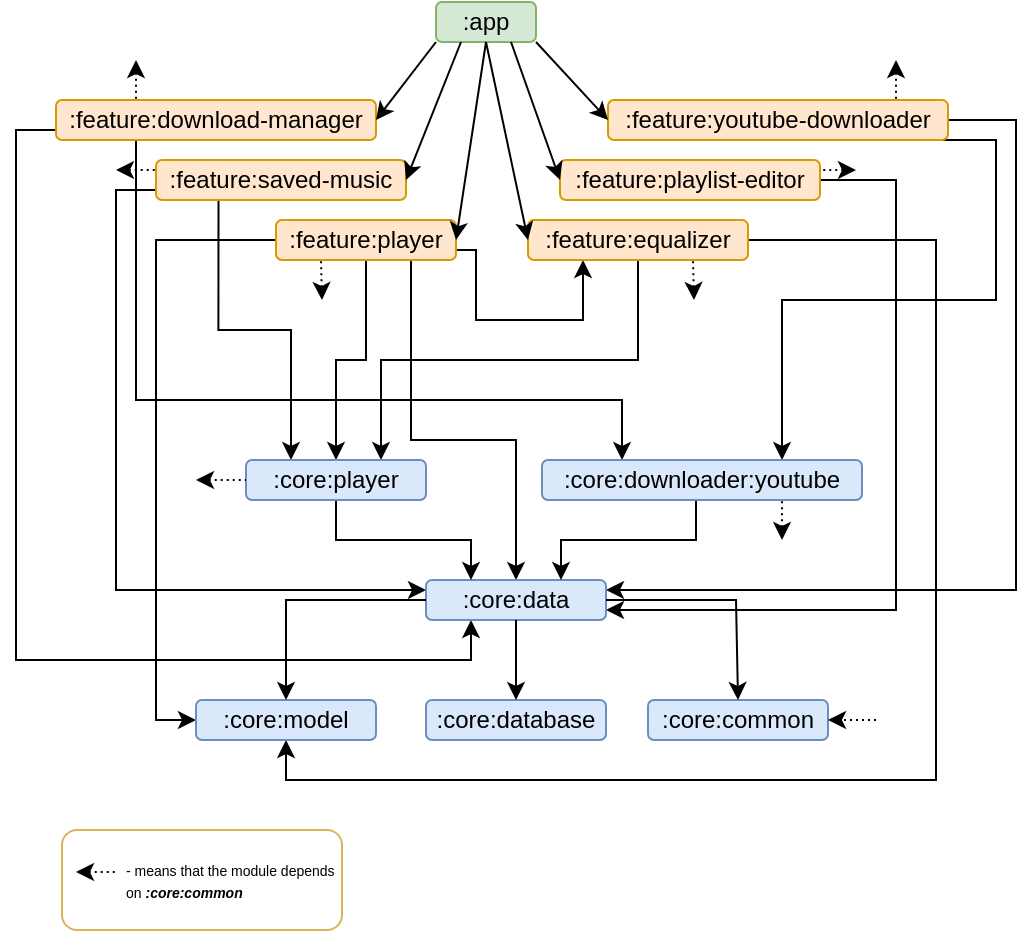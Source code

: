 <mxfile version="21.1.2" type="device">
  <diagram name="Page-1" id="3Qb1NAZS_UaSU_KhE307">
    <mxGraphModel dx="810" dy="473" grid="0" gridSize="10" guides="1" tooltips="1" connect="1" arrows="1" fold="1" page="1" pageScale="1" pageWidth="850" pageHeight="1100" math="0" shadow="0">
      <root>
        <mxCell id="0" />
        <mxCell id="1" parent="0" />
        <mxCell id="hYAwL6fcFni5QZWfqqvK-1" value=":app" style="rounded=1;whiteSpace=wrap;html=1;fillColor=#d5e8d4;strokeColor=#82b366;" parent="1" vertex="1">
          <mxGeometry x="410" y="231" width="50" height="20" as="geometry" />
        </mxCell>
        <mxCell id="hYAwL6fcFni5QZWfqqvK-45" style="edgeStyle=orthogonalEdgeStyle;rounded=0;orthogonalLoop=1;jettySize=auto;html=1;exitX=0;exitY=0.75;exitDx=0;exitDy=0;entryX=0;entryY=0.25;entryDx=0;entryDy=0;" parent="1" source="hYAwL6fcFni5QZWfqqvK-2" target="hYAwL6fcFni5QZWfqqvK-20" edge="1">
          <mxGeometry relative="1" as="geometry" />
        </mxCell>
        <mxCell id="hYAwL6fcFni5QZWfqqvK-47" style="edgeStyle=orthogonalEdgeStyle;rounded=0;orthogonalLoop=1;jettySize=auto;html=1;exitX=0.25;exitY=1;exitDx=0;exitDy=0;entryX=0.25;entryY=0;entryDx=0;entryDy=0;" parent="1" source="hYAwL6fcFni5QZWfqqvK-2" target="hYAwL6fcFni5QZWfqqvK-24" edge="1">
          <mxGeometry relative="1" as="geometry" />
        </mxCell>
        <mxCell id="hYAwL6fcFni5QZWfqqvK-2" value=":feature:saved-music" style="rounded=1;whiteSpace=wrap;html=1;fillColor=#ffe6cc;strokeColor=#d79b00;" parent="1" vertex="1">
          <mxGeometry x="270" y="310" width="125" height="20" as="geometry" />
        </mxCell>
        <mxCell id="hYAwL6fcFni5QZWfqqvK-39" style="edgeStyle=orthogonalEdgeStyle;rounded=0;orthogonalLoop=1;jettySize=auto;html=1;exitX=0.75;exitY=1;exitDx=0;exitDy=0;entryX=0.75;entryY=0;entryDx=0;entryDy=0;" parent="1" source="hYAwL6fcFni5QZWfqqvK-3" target="hYAwL6fcFni5QZWfqqvK-22" edge="1">
          <mxGeometry relative="1" as="geometry">
            <Array as="points">
              <mxPoint x="690" y="300" />
              <mxPoint x="690" y="380" />
              <mxPoint x="583" y="380" />
            </Array>
          </mxGeometry>
        </mxCell>
        <mxCell id="hYAwL6fcFni5QZWfqqvK-41" style="edgeStyle=orthogonalEdgeStyle;rounded=0;orthogonalLoop=1;jettySize=auto;html=1;exitX=1;exitY=0.5;exitDx=0;exitDy=0;entryX=1;entryY=0.25;entryDx=0;entryDy=0;" parent="1" source="hYAwL6fcFni5QZWfqqvK-3" target="hYAwL6fcFni5QZWfqqvK-20" edge="1">
          <mxGeometry relative="1" as="geometry">
            <Array as="points">
              <mxPoint x="700" y="290" />
              <mxPoint x="700" y="525" />
            </Array>
          </mxGeometry>
        </mxCell>
        <mxCell id="hYAwL6fcFni5QZWfqqvK-3" value=":feature:youtube-downloader" style="rounded=1;whiteSpace=wrap;html=1;fillColor=#ffe6cc;strokeColor=#d79b00;" parent="1" vertex="1">
          <mxGeometry x="496" y="280" width="170" height="20" as="geometry" />
        </mxCell>
        <mxCell id="hYAwL6fcFni5QZWfqqvK-48" style="edgeStyle=orthogonalEdgeStyle;rounded=0;orthogonalLoop=1;jettySize=auto;html=1;exitX=0.5;exitY=1;exitDx=0;exitDy=0;entryX=0.5;entryY=0;entryDx=0;entryDy=0;" parent="1" source="hYAwL6fcFni5QZWfqqvK-4" target="hYAwL6fcFni5QZWfqqvK-24" edge="1">
          <mxGeometry relative="1" as="geometry" />
        </mxCell>
        <mxCell id="hYAwL6fcFni5QZWfqqvK-49" style="edgeStyle=orthogonalEdgeStyle;rounded=0;orthogonalLoop=1;jettySize=auto;html=1;exitX=0.75;exitY=1;exitDx=0;exitDy=0;entryX=0.5;entryY=0;entryDx=0;entryDy=0;" parent="1" source="hYAwL6fcFni5QZWfqqvK-4" target="hYAwL6fcFni5QZWfqqvK-20" edge="1">
          <mxGeometry relative="1" as="geometry">
            <Array as="points">
              <mxPoint x="398" y="450" />
              <mxPoint x="450" y="450" />
            </Array>
          </mxGeometry>
        </mxCell>
        <mxCell id="hYAwL6fcFni5QZWfqqvK-50" style="edgeStyle=orthogonalEdgeStyle;rounded=0;orthogonalLoop=1;jettySize=auto;html=1;exitX=1;exitY=0.75;exitDx=0;exitDy=0;entryX=0.25;entryY=1;entryDx=0;entryDy=0;" parent="1" source="hYAwL6fcFni5QZWfqqvK-4" target="hYAwL6fcFni5QZWfqqvK-6" edge="1">
          <mxGeometry relative="1" as="geometry">
            <Array as="points">
              <mxPoint x="430" y="355" />
              <mxPoint x="430" y="390" />
              <mxPoint x="484" y="390" />
            </Array>
          </mxGeometry>
        </mxCell>
        <mxCell id="hYAwL6fcFni5QZWfqqvK-68" style="edgeStyle=orthogonalEdgeStyle;rounded=0;orthogonalLoop=1;jettySize=auto;html=1;exitX=0;exitY=0.5;exitDx=0;exitDy=0;entryX=0;entryY=0.5;entryDx=0;entryDy=0;" parent="1" source="hYAwL6fcFni5QZWfqqvK-4" target="hYAwL6fcFni5QZWfqqvK-23" edge="1">
          <mxGeometry relative="1" as="geometry" />
        </mxCell>
        <mxCell id="hYAwL6fcFni5QZWfqqvK-4" value=":feature:player" style="rounded=1;whiteSpace=wrap;html=1;fillColor=#ffe6cc;strokeColor=#d79b00;" parent="1" vertex="1">
          <mxGeometry x="330" y="340" width="90" height="20" as="geometry" />
        </mxCell>
        <mxCell id="hYAwL6fcFni5QZWfqqvK-43" style="edgeStyle=orthogonalEdgeStyle;rounded=0;orthogonalLoop=1;jettySize=auto;html=1;exitX=1;exitY=0.5;exitDx=0;exitDy=0;entryX=1;entryY=0.75;entryDx=0;entryDy=0;" parent="1" source="hYAwL6fcFni5QZWfqqvK-5" target="hYAwL6fcFni5QZWfqqvK-20" edge="1">
          <mxGeometry relative="1" as="geometry">
            <Array as="points">
              <mxPoint x="640" y="320" />
              <mxPoint x="640" y="535" />
            </Array>
          </mxGeometry>
        </mxCell>
        <mxCell id="hYAwL6fcFni5QZWfqqvK-5" value=":feature:playlist-editor" style="rounded=1;whiteSpace=wrap;html=1;fillColor=#ffe6cc;strokeColor=#d79b00;" parent="1" vertex="1">
          <mxGeometry x="472" y="310" width="130" height="20" as="geometry" />
        </mxCell>
        <mxCell id="hYAwL6fcFni5QZWfqqvK-64" style="edgeStyle=orthogonalEdgeStyle;rounded=0;orthogonalLoop=1;jettySize=auto;html=1;exitX=0.5;exitY=1;exitDx=0;exitDy=0;entryX=0.75;entryY=0;entryDx=0;entryDy=0;" parent="1" source="hYAwL6fcFni5QZWfqqvK-6" target="hYAwL6fcFni5QZWfqqvK-24" edge="1">
          <mxGeometry relative="1" as="geometry" />
        </mxCell>
        <mxCell id="hYAwL6fcFni5QZWfqqvK-65" style="edgeStyle=orthogonalEdgeStyle;rounded=0;orthogonalLoop=1;jettySize=auto;html=1;exitX=1;exitY=0.5;exitDx=0;exitDy=0;entryX=0.5;entryY=1;entryDx=0;entryDy=0;" parent="1" source="hYAwL6fcFni5QZWfqqvK-6" target="hYAwL6fcFni5QZWfqqvK-23" edge="1">
          <mxGeometry relative="1" as="geometry">
            <Array as="points">
              <mxPoint x="660" y="350" />
              <mxPoint x="660" y="620" />
              <mxPoint x="335" y="620" />
            </Array>
          </mxGeometry>
        </mxCell>
        <mxCell id="hYAwL6fcFni5QZWfqqvK-6" value=":feature:equalizer" style="rounded=1;whiteSpace=wrap;html=1;fillColor=#ffe6cc;strokeColor=#d79b00;" parent="1" vertex="1">
          <mxGeometry x="456" y="340" width="110" height="20" as="geometry" />
        </mxCell>
        <mxCell id="hYAwL6fcFni5QZWfqqvK-51" style="edgeStyle=orthogonalEdgeStyle;rounded=0;orthogonalLoop=1;jettySize=auto;html=1;exitX=0;exitY=0.75;exitDx=0;exitDy=0;entryX=0.25;entryY=1;entryDx=0;entryDy=0;" parent="1" source="hYAwL6fcFni5QZWfqqvK-7" target="hYAwL6fcFni5QZWfqqvK-20" edge="1">
          <mxGeometry relative="1" as="geometry" />
        </mxCell>
        <mxCell id="hYAwL6fcFni5QZWfqqvK-52" style="edgeStyle=orthogonalEdgeStyle;rounded=0;orthogonalLoop=1;jettySize=auto;html=1;exitX=0.25;exitY=1;exitDx=0;exitDy=0;entryX=0.25;entryY=0;entryDx=0;entryDy=0;" parent="1" source="hYAwL6fcFni5QZWfqqvK-7" target="hYAwL6fcFni5QZWfqqvK-22" edge="1">
          <mxGeometry relative="1" as="geometry">
            <Array as="points">
              <mxPoint x="260" y="430" />
              <mxPoint x="503" y="430" />
            </Array>
          </mxGeometry>
        </mxCell>
        <mxCell id="hYAwL6fcFni5QZWfqqvK-7" value=":feature:download-manager" style="rounded=1;whiteSpace=wrap;html=1;fillColor=#ffe6cc;strokeColor=#d79b00;" parent="1" vertex="1">
          <mxGeometry x="220" y="280" width="160" height="20" as="geometry" />
        </mxCell>
        <mxCell id="hYAwL6fcFni5QZWfqqvK-13" value="" style="endArrow=classic;html=1;rounded=0;exitX=0;exitY=1;exitDx=0;exitDy=0;entryX=1;entryY=0.5;entryDx=0;entryDy=0;" parent="1" source="hYAwL6fcFni5QZWfqqvK-1" target="hYAwL6fcFni5QZWfqqvK-7" edge="1">
          <mxGeometry width="50" height="50" relative="1" as="geometry">
            <mxPoint x="450" y="330" as="sourcePoint" />
            <mxPoint x="500" y="280" as="targetPoint" />
          </mxGeometry>
        </mxCell>
        <mxCell id="hYAwL6fcFni5QZWfqqvK-14" value="" style="endArrow=classic;html=1;rounded=0;exitX=1;exitY=1;exitDx=0;exitDy=0;entryX=0;entryY=0.5;entryDx=0;entryDy=0;" parent="1" source="hYAwL6fcFni5QZWfqqvK-1" target="hYAwL6fcFni5QZWfqqvK-3" edge="1">
          <mxGeometry width="50" height="50" relative="1" as="geometry">
            <mxPoint x="450" y="330" as="sourcePoint" />
            <mxPoint x="500" y="280" as="targetPoint" />
          </mxGeometry>
        </mxCell>
        <mxCell id="hYAwL6fcFni5QZWfqqvK-15" value="" style="endArrow=classic;html=1;rounded=0;exitX=0.25;exitY=1;exitDx=0;exitDy=0;entryX=1;entryY=0.5;entryDx=0;entryDy=0;" parent="1" source="hYAwL6fcFni5QZWfqqvK-1" target="hYAwL6fcFni5QZWfqqvK-2" edge="1">
          <mxGeometry width="50" height="50" relative="1" as="geometry">
            <mxPoint x="450" y="330" as="sourcePoint" />
            <mxPoint x="500" y="280" as="targetPoint" />
          </mxGeometry>
        </mxCell>
        <mxCell id="hYAwL6fcFni5QZWfqqvK-16" value="" style="endArrow=classic;html=1;rounded=0;exitX=0.75;exitY=1;exitDx=0;exitDy=0;entryX=0;entryY=0.5;entryDx=0;entryDy=0;" parent="1" source="hYAwL6fcFni5QZWfqqvK-1" target="hYAwL6fcFni5QZWfqqvK-5" edge="1">
          <mxGeometry width="50" height="50" relative="1" as="geometry">
            <mxPoint x="450" y="330" as="sourcePoint" />
            <mxPoint x="500" y="280" as="targetPoint" />
          </mxGeometry>
        </mxCell>
        <mxCell id="hYAwL6fcFni5QZWfqqvK-17" value="" style="endArrow=classic;html=1;rounded=0;exitX=0.5;exitY=1;exitDx=0;exitDy=0;entryX=1;entryY=0.5;entryDx=0;entryDy=0;" parent="1" source="hYAwL6fcFni5QZWfqqvK-1" target="hYAwL6fcFni5QZWfqqvK-4" edge="1">
          <mxGeometry width="50" height="50" relative="1" as="geometry">
            <mxPoint x="450" y="330" as="sourcePoint" />
            <mxPoint x="500" y="280" as="targetPoint" />
          </mxGeometry>
        </mxCell>
        <mxCell id="hYAwL6fcFni5QZWfqqvK-18" value="" style="endArrow=classic;html=1;rounded=0;exitX=0.5;exitY=1;exitDx=0;exitDy=0;entryX=0;entryY=0.5;entryDx=0;entryDy=0;" parent="1" source="hYAwL6fcFni5QZWfqqvK-1" target="hYAwL6fcFni5QZWfqqvK-6" edge="1">
          <mxGeometry width="50" height="50" relative="1" as="geometry">
            <mxPoint x="450" y="330" as="sourcePoint" />
            <mxPoint x="500" y="280" as="targetPoint" />
          </mxGeometry>
        </mxCell>
        <mxCell id="hYAwL6fcFni5QZWfqqvK-19" value=":core:common" style="rounded=1;whiteSpace=wrap;html=1;fillColor=#dae8fc;strokeColor=#6c8ebf;" parent="1" vertex="1">
          <mxGeometry x="516" y="580" width="90" height="20" as="geometry" />
        </mxCell>
        <mxCell id="hYAwL6fcFni5QZWfqqvK-20" value=":core:data" style="rounded=1;whiteSpace=wrap;html=1;fillColor=#dae8fc;strokeColor=#6c8ebf;" parent="1" vertex="1">
          <mxGeometry x="405" y="520" width="90" height="20" as="geometry" />
        </mxCell>
        <mxCell id="hYAwL6fcFni5QZWfqqvK-21" value=":core:database" style="rounded=1;whiteSpace=wrap;html=1;fillColor=#dae8fc;strokeColor=#6c8ebf;" parent="1" vertex="1">
          <mxGeometry x="405" y="580" width="90" height="20" as="geometry" />
        </mxCell>
        <mxCell id="hYAwL6fcFni5QZWfqqvK-31" style="edgeStyle=orthogonalEdgeStyle;rounded=0;orthogonalLoop=1;jettySize=auto;html=1;exitX=0.5;exitY=1;exitDx=0;exitDy=0;entryX=0.75;entryY=0;entryDx=0;entryDy=0;" parent="1" source="hYAwL6fcFni5QZWfqqvK-22" target="hYAwL6fcFni5QZWfqqvK-20" edge="1">
          <mxGeometry relative="1" as="geometry">
            <Array as="points">
              <mxPoint x="540" y="500" />
              <mxPoint x="472" y="500" />
            </Array>
          </mxGeometry>
        </mxCell>
        <mxCell id="hYAwL6fcFni5QZWfqqvK-22" value=":core:downloader:youtube" style="rounded=1;whiteSpace=wrap;html=1;fillColor=#dae8fc;strokeColor=#6c8ebf;" parent="1" vertex="1">
          <mxGeometry x="463" y="460" width="160" height="20" as="geometry" />
        </mxCell>
        <mxCell id="hYAwL6fcFni5QZWfqqvK-23" value=":core:model" style="rounded=1;whiteSpace=wrap;html=1;fillColor=#dae8fc;strokeColor=#6c8ebf;" parent="1" vertex="1">
          <mxGeometry x="290" y="580" width="90" height="20" as="geometry" />
        </mxCell>
        <mxCell id="hYAwL6fcFni5QZWfqqvK-30" style="edgeStyle=orthogonalEdgeStyle;rounded=0;orthogonalLoop=1;jettySize=auto;html=1;exitX=0.5;exitY=1;exitDx=0;exitDy=0;entryX=0.25;entryY=0;entryDx=0;entryDy=0;" parent="1" source="hYAwL6fcFni5QZWfqqvK-24" target="hYAwL6fcFni5QZWfqqvK-20" edge="1">
          <mxGeometry relative="1" as="geometry" />
        </mxCell>
        <mxCell id="hYAwL6fcFni5QZWfqqvK-24" value=":core:player" style="rounded=1;whiteSpace=wrap;html=1;fillColor=#dae8fc;strokeColor=#6c8ebf;" parent="1" vertex="1">
          <mxGeometry x="315" y="460" width="90" height="20" as="geometry" />
        </mxCell>
        <mxCell id="hYAwL6fcFni5QZWfqqvK-25" value="" style="endArrow=classic;html=1;rounded=0;exitX=0.5;exitY=1;exitDx=0;exitDy=0;entryX=0.5;entryY=0;entryDx=0;entryDy=0;" parent="1" source="hYAwL6fcFni5QZWfqqvK-20" target="hYAwL6fcFni5QZWfqqvK-21" edge="1">
          <mxGeometry width="50" height="50" relative="1" as="geometry">
            <mxPoint x="610" y="570" as="sourcePoint" />
            <mxPoint x="660" y="520" as="targetPoint" />
          </mxGeometry>
        </mxCell>
        <mxCell id="hYAwL6fcFni5QZWfqqvK-26" value="" style="endArrow=classic;html=1;rounded=0;exitX=1;exitY=0.5;exitDx=0;exitDy=0;entryX=0.5;entryY=0;entryDx=0;entryDy=0;" parent="1" source="hYAwL6fcFni5QZWfqqvK-20" target="hYAwL6fcFni5QZWfqqvK-19" edge="1">
          <mxGeometry width="50" height="50" relative="1" as="geometry">
            <mxPoint x="610" y="570" as="sourcePoint" />
            <mxPoint x="660" y="520" as="targetPoint" />
            <Array as="points">
              <mxPoint x="560" y="530" />
            </Array>
          </mxGeometry>
        </mxCell>
        <mxCell id="hYAwL6fcFni5QZWfqqvK-28" value="" style="endArrow=classic;html=1;rounded=0;exitX=0;exitY=0.5;exitDx=0;exitDy=0;entryX=0.5;entryY=0;entryDx=0;entryDy=0;" parent="1" source="hYAwL6fcFni5QZWfqqvK-20" target="hYAwL6fcFni5QZWfqqvK-23" edge="1">
          <mxGeometry width="50" height="50" relative="1" as="geometry">
            <mxPoint x="610" y="570" as="sourcePoint" />
            <mxPoint x="660" y="520" as="targetPoint" />
            <Array as="points">
              <mxPoint x="335" y="530" />
            </Array>
          </mxGeometry>
        </mxCell>
        <mxCell id="hYAwL6fcFni5QZWfqqvK-57" value="" style="endArrow=classic;html=1;rounded=0;entryX=1;entryY=0.5;entryDx=0;entryDy=0;dashed=1;dashPattern=1 2;strokeWidth=1;" parent="1" target="hYAwL6fcFni5QZWfqqvK-19" edge="1">
          <mxGeometry width="50" height="50" relative="1" as="geometry">
            <mxPoint x="630" y="590" as="sourcePoint" />
            <mxPoint x="680" y="565" as="targetPoint" />
          </mxGeometry>
        </mxCell>
        <mxCell id="hYAwL6fcFni5QZWfqqvK-59" value="" style="endArrow=none;html=1;rounded=0;entryX=0.75;entryY=1;entryDx=0;entryDy=0;dashed=1;dashPattern=1 2;strokeWidth=1;startArrow=classic;startFill=1;endFill=0;" parent="1" target="hYAwL6fcFni5QZWfqqvK-22" edge="1">
          <mxGeometry width="50" height="50" relative="1" as="geometry">
            <mxPoint x="583" y="500" as="sourcePoint" />
            <mxPoint x="590" y="500" as="targetPoint" />
          </mxGeometry>
        </mxCell>
        <mxCell id="hYAwL6fcFni5QZWfqqvK-61" value="" style="endArrow=none;html=1;rounded=0;entryX=0;entryY=0.5;entryDx=0;entryDy=0;dashed=1;dashPattern=1 2;strokeWidth=1;startArrow=classic;startFill=1;endFill=0;" parent="1" target="hYAwL6fcFni5QZWfqqvK-24" edge="1">
          <mxGeometry width="50" height="50" relative="1" as="geometry">
            <mxPoint x="290" y="470" as="sourcePoint" />
            <mxPoint x="288" y="480" as="targetPoint" />
          </mxGeometry>
        </mxCell>
        <mxCell id="hYAwL6fcFni5QZWfqqvK-62" value="" style="endArrow=none;html=1;rounded=0;dashed=1;dashPattern=1 2;strokeWidth=1;startArrow=classic;startFill=1;endFill=0;" parent="1" edge="1">
          <mxGeometry width="50" height="50" relative="1" as="geometry">
            <mxPoint x="260" y="260" as="sourcePoint" />
            <mxPoint x="260" y="280" as="targetPoint" />
          </mxGeometry>
        </mxCell>
        <mxCell id="hYAwL6fcFni5QZWfqqvK-63" value="" style="endArrow=none;html=1;rounded=0;dashed=1;dashPattern=1 2;strokeWidth=1;startArrow=classic;startFill=1;endFill=0;" parent="1" edge="1">
          <mxGeometry width="50" height="50" relative="1" as="geometry">
            <mxPoint x="640" y="260" as="sourcePoint" />
            <mxPoint x="640" y="280" as="targetPoint" />
          </mxGeometry>
        </mxCell>
        <mxCell id="hYAwL6fcFni5QZWfqqvK-66" value="" style="endArrow=none;html=1;rounded=0;dashed=1;dashPattern=1 2;strokeWidth=1;entryX=0.75;entryY=1;entryDx=0;entryDy=0;startArrow=classic;startFill=1;endFill=0;" parent="1" target="hYAwL6fcFni5QZWfqqvK-6" edge="1">
          <mxGeometry width="50" height="50" relative="1" as="geometry">
            <mxPoint x="539" y="380" as="sourcePoint" />
            <mxPoint x="540" y="370" as="targetPoint" />
          </mxGeometry>
        </mxCell>
        <mxCell id="hYAwL6fcFni5QZWfqqvK-67" value="" style="endArrow=none;html=1;rounded=0;dashed=1;dashPattern=1 2;strokeWidth=1;entryX=0.25;entryY=1;entryDx=0;entryDy=0;startArrow=classic;startFill=1;endFill=0;" parent="1" target="hYAwL6fcFni5QZWfqqvK-4" edge="1">
          <mxGeometry width="50" height="50" relative="1" as="geometry">
            <mxPoint x="353" y="380" as="sourcePoint" />
            <mxPoint x="334.76" y="370" as="targetPoint" />
          </mxGeometry>
        </mxCell>
        <mxCell id="hYAwL6fcFni5QZWfqqvK-69" value="" style="endArrow=none;html=1;rounded=0;dashed=1;dashPattern=1 2;strokeWidth=1;entryX=0;entryY=0.25;entryDx=0;entryDy=0;startArrow=classic;startFill=1;endFill=0;" parent="1" target="hYAwL6fcFni5QZWfqqvK-2" edge="1">
          <mxGeometry width="50" height="50" relative="1" as="geometry">
            <mxPoint x="250" y="315" as="sourcePoint" />
            <mxPoint x="363" y="370" as="targetPoint" />
          </mxGeometry>
        </mxCell>
        <mxCell id="hYAwL6fcFni5QZWfqqvK-70" value="" style="endArrow=none;html=1;rounded=0;dashed=1;dashPattern=1 2;strokeWidth=1;entryX=1;entryY=0.25;entryDx=0;entryDy=0;startArrow=classic;startFill=1;endFill=0;" parent="1" target="hYAwL6fcFni5QZWfqqvK-5" edge="1">
          <mxGeometry width="50" height="50" relative="1" as="geometry">
            <mxPoint x="620" y="315" as="sourcePoint" />
            <mxPoint x="549" y="370" as="targetPoint" />
          </mxGeometry>
        </mxCell>
        <mxCell id="hYAwL6fcFni5QZWfqqvK-71" value="" style="endArrow=none;html=1;rounded=0;dashed=1;dashPattern=1 2;strokeWidth=1;startArrow=classic;startFill=1;endFill=0;" parent="1" edge="1">
          <mxGeometry width="50" height="50" relative="1" as="geometry">
            <mxPoint x="230" y="666" as="sourcePoint" />
            <mxPoint x="250" y="666" as="targetPoint" />
          </mxGeometry>
        </mxCell>
        <mxCell id="hYAwL6fcFni5QZWfqqvK-74" value="&lt;p style=&quot;line-height: 70%;&quot;&gt;&lt;font style=&quot;font-size: 7px;&quot;&gt;- means that the module depends on &lt;i&gt;&lt;b&gt;:core:common&lt;/b&gt;&lt;/i&gt;&lt;/font&gt;&lt;/p&gt;" style="text;html=1;strokeColor=none;fillColor=none;align=left;verticalAlign=middle;whiteSpace=wrap;rounded=0;" parent="1" vertex="1">
          <mxGeometry x="253" y="655" width="110" height="30" as="geometry" />
        </mxCell>
        <mxCell id="hYAwL6fcFni5QZWfqqvK-75" value="" style="rounded=1;whiteSpace=wrap;html=1;fillColor=none;strokeColor=#d6b656;" parent="1" vertex="1">
          <mxGeometry x="223" y="645" width="140" height="50" as="geometry" />
        </mxCell>
      </root>
    </mxGraphModel>
  </diagram>
</mxfile>
